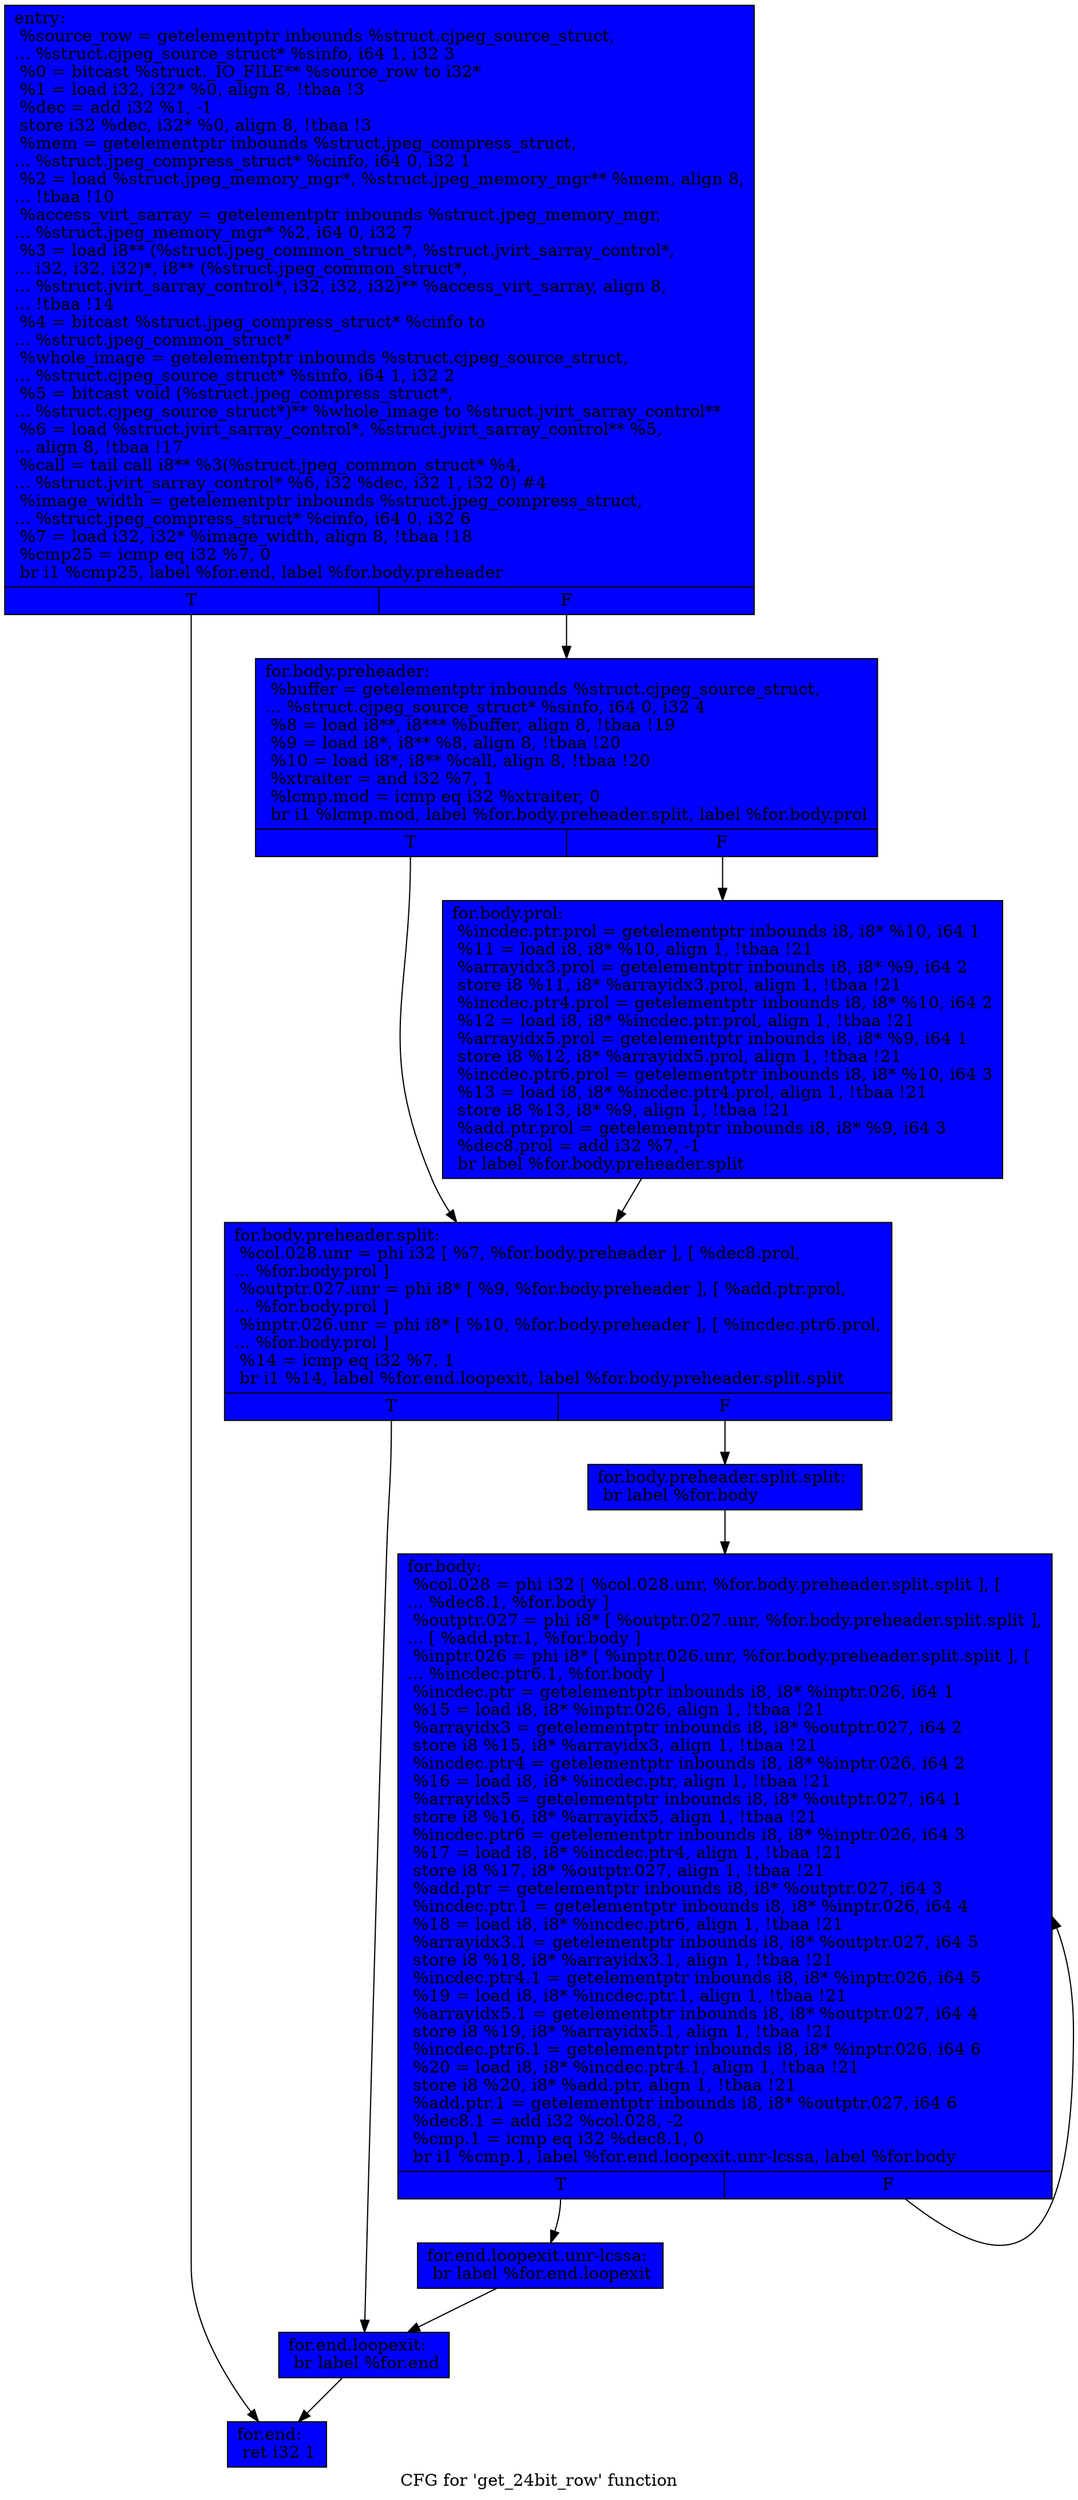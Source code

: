 digraph "CFG for 'get_24bit_row' function" {
	label="CFG for 'get_24bit_row' function";

	Node0x4dc9260 [shape=record, style = filled, fillcolor = blue,  style = filled, fillcolor = blue, label="{entry:\l  %source_row = getelementptr inbounds %struct.cjpeg_source_struct,\l... %struct.cjpeg_source_struct* %sinfo, i64 1, i32 3\l  %0 = bitcast %struct._IO_FILE** %source_row to i32*\l  %1 = load i32, i32* %0, align 8, !tbaa !3\l  %dec = add i32 %1, -1\l  store i32 %dec, i32* %0, align 8, !tbaa !3\l  %mem = getelementptr inbounds %struct.jpeg_compress_struct,\l... %struct.jpeg_compress_struct* %cinfo, i64 0, i32 1\l  %2 = load %struct.jpeg_memory_mgr*, %struct.jpeg_memory_mgr** %mem, align 8,\l... !tbaa !10\l  %access_virt_sarray = getelementptr inbounds %struct.jpeg_memory_mgr,\l... %struct.jpeg_memory_mgr* %2, i64 0, i32 7\l  %3 = load i8** (%struct.jpeg_common_struct*, %struct.jvirt_sarray_control*,\l... i32, i32, i32)*, i8** (%struct.jpeg_common_struct*,\l... %struct.jvirt_sarray_control*, i32, i32, i32)** %access_virt_sarray, align 8,\l... !tbaa !14\l  %4 = bitcast %struct.jpeg_compress_struct* %cinfo to\l... %struct.jpeg_common_struct*\l  %whole_image = getelementptr inbounds %struct.cjpeg_source_struct,\l... %struct.cjpeg_source_struct* %sinfo, i64 1, i32 2\l  %5 = bitcast void (%struct.jpeg_compress_struct*,\l... %struct.cjpeg_source_struct*)** %whole_image to %struct.jvirt_sarray_control**\l  %6 = load %struct.jvirt_sarray_control*, %struct.jvirt_sarray_control** %5,\l... align 8, !tbaa !17\l  %call = tail call i8** %3(%struct.jpeg_common_struct* %4,\l... %struct.jvirt_sarray_control* %6, i32 %dec, i32 1, i32 0) #4\l  %image_width = getelementptr inbounds %struct.jpeg_compress_struct,\l... %struct.jpeg_compress_struct* %cinfo, i64 0, i32 6\l  %7 = load i32, i32* %image_width, align 8, !tbaa !18\l  %cmp25 = icmp eq i32 %7, 0\l  br i1 %cmp25, label %for.end, label %for.body.preheader\l|{<s0>T|<s1>F}}"];
	Node0x4dc9260:s0 -> Node0x4dc9c30;
	Node0x4dc9260:s1 -> Node0x4dc9d30;
	Node0x4dc9d30 [shape=record, style = filled, fillcolor = blue, label="{for.body.preheader:                               \l  %buffer = getelementptr inbounds %struct.cjpeg_source_struct,\l... %struct.cjpeg_source_struct* %sinfo, i64 0, i32 4\l  %8 = load i8**, i8*** %buffer, align 8, !tbaa !19\l  %9 = load i8*, i8** %8, align 8, !tbaa !20\l  %10 = load i8*, i8** %call, align 8, !tbaa !20\l  %xtraiter = and i32 %7, 1\l  %lcmp.mod = icmp eq i32 %xtraiter, 0\l  br i1 %lcmp.mod, label %for.body.preheader.split, label %for.body.prol\l|{<s0>T|<s1>F}}"];
	Node0x4dc9d30:s0 -> Node0x4dc9780;
	Node0x4dc9d30:s1 -> Node0x4dca3a0;
	Node0x4dca3a0 [shape=record, style = filled, fillcolor = blue, label="{for.body.prol:                                    \l  %incdec.ptr.prol = getelementptr inbounds i8, i8* %10, i64 1\l  %11 = load i8, i8* %10, align 1, !tbaa !21\l  %arrayidx3.prol = getelementptr inbounds i8, i8* %9, i64 2\l  store i8 %11, i8* %arrayidx3.prol, align 1, !tbaa !21\l  %incdec.ptr4.prol = getelementptr inbounds i8, i8* %10, i64 2\l  %12 = load i8, i8* %incdec.ptr.prol, align 1, !tbaa !21\l  %arrayidx5.prol = getelementptr inbounds i8, i8* %9, i64 1\l  store i8 %12, i8* %arrayidx5.prol, align 1, !tbaa !21\l  %incdec.ptr6.prol = getelementptr inbounds i8, i8* %10, i64 3\l  %13 = load i8, i8* %incdec.ptr4.prol, align 1, !tbaa !21\l  store i8 %13, i8* %9, align 1, !tbaa !21\l  %add.ptr.prol = getelementptr inbounds i8, i8* %9, i64 3\l  %dec8.prol = add i32 %7, -1\l  br label %for.body.preheader.split\l}"];
	Node0x4dca3a0 -> Node0x4dc9780;
	Node0x4dc9780 [shape=record, style = filled, fillcolor = blue, label="{for.body.preheader.split:                         \l  %col.028.unr = phi i32 [ %7, %for.body.preheader ], [ %dec8.prol,\l... %for.body.prol ]\l  %outptr.027.unr = phi i8* [ %9, %for.body.preheader ], [ %add.ptr.prol,\l... %for.body.prol ]\l  %inptr.026.unr = phi i8* [ %10, %for.body.preheader ], [ %incdec.ptr6.prol,\l... %for.body.prol ]\l  %14 = icmp eq i32 %7, 1\l  br i1 %14, label %for.end.loopexit, label %for.body.preheader.split.split\l|{<s0>T|<s1>F}}"];
	Node0x4dc9780:s0 -> Node0x4dcb100;
	Node0x4dc9780:s1 -> Node0x4dcb200;
	Node0x4dcb200 [shape=record, style = filled, fillcolor = blue, label="{for.body.preheader.split.split:                   \l  br label %for.body\l}"];
	Node0x4dcb200 -> Node0x4dcb3b0;
	Node0x4dcb3b0 [shape=record, style = filled, fillcolor = blue,  style = filled, fillcolor = blue, label="{for.body:                                         \l  %col.028 = phi i32 [ %col.028.unr, %for.body.preheader.split.split ], [\l... %dec8.1, %for.body ]\l  %outptr.027 = phi i8* [ %outptr.027.unr, %for.body.preheader.split.split ],\l... [ %add.ptr.1, %for.body ]\l  %inptr.026 = phi i8* [ %inptr.026.unr, %for.body.preheader.split.split ], [\l... %incdec.ptr6.1, %for.body ]\l  %incdec.ptr = getelementptr inbounds i8, i8* %inptr.026, i64 1\l  %15 = load i8, i8* %inptr.026, align 1, !tbaa !21\l  %arrayidx3 = getelementptr inbounds i8, i8* %outptr.027, i64 2\l  store i8 %15, i8* %arrayidx3, align 1, !tbaa !21\l  %incdec.ptr4 = getelementptr inbounds i8, i8* %inptr.026, i64 2\l  %16 = load i8, i8* %incdec.ptr, align 1, !tbaa !21\l  %arrayidx5 = getelementptr inbounds i8, i8* %outptr.027, i64 1\l  store i8 %16, i8* %arrayidx5, align 1, !tbaa !21\l  %incdec.ptr6 = getelementptr inbounds i8, i8* %inptr.026, i64 3\l  %17 = load i8, i8* %incdec.ptr4, align 1, !tbaa !21\l  store i8 %17, i8* %outptr.027, align 1, !tbaa !21\l  %add.ptr = getelementptr inbounds i8, i8* %outptr.027, i64 3\l  %incdec.ptr.1 = getelementptr inbounds i8, i8* %inptr.026, i64 4\l  %18 = load i8, i8* %incdec.ptr6, align 1, !tbaa !21\l  %arrayidx3.1 = getelementptr inbounds i8, i8* %outptr.027, i64 5\l  store i8 %18, i8* %arrayidx3.1, align 1, !tbaa !21\l  %incdec.ptr4.1 = getelementptr inbounds i8, i8* %inptr.026, i64 5\l  %19 = load i8, i8* %incdec.ptr.1, align 1, !tbaa !21\l  %arrayidx5.1 = getelementptr inbounds i8, i8* %outptr.027, i64 4\l  store i8 %19, i8* %arrayidx5.1, align 1, !tbaa !21\l  %incdec.ptr6.1 = getelementptr inbounds i8, i8* %inptr.026, i64 6\l  %20 = load i8, i8* %incdec.ptr4.1, align 1, !tbaa !21\l  store i8 %20, i8* %add.ptr, align 1, !tbaa !21\l  %add.ptr.1 = getelementptr inbounds i8, i8* %outptr.027, i64 6\l  %dec8.1 = add i32 %col.028, -2\l  %cmp.1 = icmp eq i32 %dec8.1, 0\l  br i1 %cmp.1, label %for.end.loopexit.unr-lcssa, label %for.body\l|{<s0>T|<s1>F}}"];
	Node0x4dcb3b0:s0 -> Node0x4da8d60;
	Node0x4dcb3b0:s1 -> Node0x4dcb3b0;
	Node0x4da8d60 [shape=record, style = filled, fillcolor = blue, label="{for.end.loopexit.unr-lcssa:                       \l  br label %for.end.loopexit\l}"];
	Node0x4da8d60 -> Node0x4dcb100;
	Node0x4dcb100 [shape=record, style = filled, fillcolor = blue,  style = filled, fillcolor = blue, label="{for.end.loopexit:                                 \l  br label %for.end\l}"];
	Node0x4dcb100 -> Node0x4dc9c30;
	Node0x4dc9c30 [shape=record, style = filled, fillcolor = blue,  style = filled, fillcolor = blue, label="{for.end:                                          \l  ret i32 1\l}"];
}

